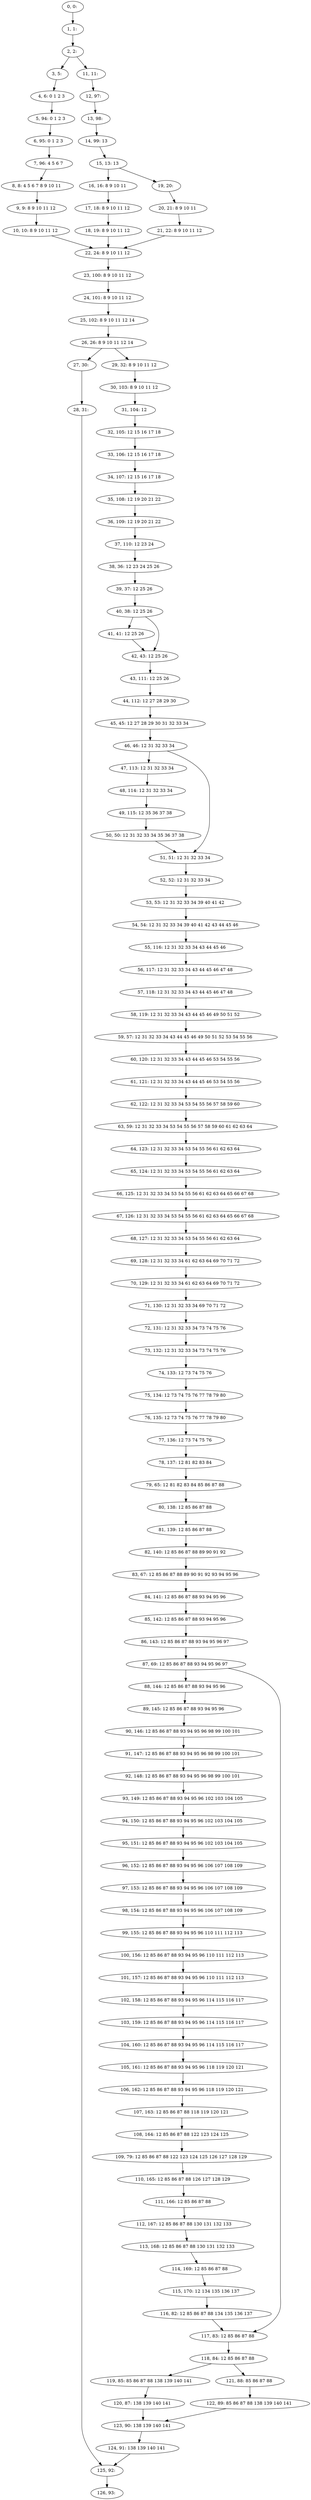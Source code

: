 digraph G {
0[label="0, 0: "];
1[label="1, 1: "];
2[label="2, 2: "];
3[label="3, 5: "];
4[label="4, 6: 0 1 2 3 "];
5[label="5, 94: 0 1 2 3 "];
6[label="6, 95: 0 1 2 3 "];
7[label="7, 96: 4 5 6 7 "];
8[label="8, 8: 4 5 6 7 8 9 10 11 "];
9[label="9, 9: 8 9 10 11 12 "];
10[label="10, 10: 8 9 10 11 12 "];
11[label="11, 11: "];
12[label="12, 97: "];
13[label="13, 98: "];
14[label="14, 99: 13 "];
15[label="15, 13: 13 "];
16[label="16, 16: 8 9 10 11 "];
17[label="17, 18: 8 9 10 11 12 "];
18[label="18, 19: 8 9 10 11 12 "];
19[label="19, 20: "];
20[label="20, 21: 8 9 10 11 "];
21[label="21, 22: 8 9 10 11 12 "];
22[label="22, 24: 8 9 10 11 12 "];
23[label="23, 100: 8 9 10 11 12 "];
24[label="24, 101: 8 9 10 11 12 "];
25[label="25, 102: 8 9 10 11 12 14 "];
26[label="26, 26: 8 9 10 11 12 14 "];
27[label="27, 30: "];
28[label="28, 31: "];
29[label="29, 32: 8 9 10 11 12 "];
30[label="30, 103: 8 9 10 11 12 "];
31[label="31, 104: 12 "];
32[label="32, 105: 12 15 16 17 18 "];
33[label="33, 106: 12 15 16 17 18 "];
34[label="34, 107: 12 15 16 17 18 "];
35[label="35, 108: 12 19 20 21 22 "];
36[label="36, 109: 12 19 20 21 22 "];
37[label="37, 110: 12 23 24 "];
38[label="38, 36: 12 23 24 25 26 "];
39[label="39, 37: 12 25 26 "];
40[label="40, 38: 12 25 26 "];
41[label="41, 41: 12 25 26 "];
42[label="42, 43: 12 25 26 "];
43[label="43, 111: 12 25 26 "];
44[label="44, 112: 12 27 28 29 30 "];
45[label="45, 45: 12 27 28 29 30 31 32 33 34 "];
46[label="46, 46: 12 31 32 33 34 "];
47[label="47, 113: 12 31 32 33 34 "];
48[label="48, 114: 12 31 32 33 34 "];
49[label="49, 115: 12 35 36 37 38 "];
50[label="50, 50: 12 31 32 33 34 35 36 37 38 "];
51[label="51, 51: 12 31 32 33 34 "];
52[label="52, 52: 12 31 32 33 34 "];
53[label="53, 53: 12 31 32 33 34 39 40 41 42 "];
54[label="54, 54: 12 31 32 33 34 39 40 41 42 43 44 45 46 "];
55[label="55, 116: 12 31 32 33 34 43 44 45 46 "];
56[label="56, 117: 12 31 32 33 34 43 44 45 46 47 48 "];
57[label="57, 118: 12 31 32 33 34 43 44 45 46 47 48 "];
58[label="58, 119: 12 31 32 33 34 43 44 45 46 49 50 51 52 "];
59[label="59, 57: 12 31 32 33 34 43 44 45 46 49 50 51 52 53 54 55 56 "];
60[label="60, 120: 12 31 32 33 34 43 44 45 46 53 54 55 56 "];
61[label="61, 121: 12 31 32 33 34 43 44 45 46 53 54 55 56 "];
62[label="62, 122: 12 31 32 33 34 53 54 55 56 57 58 59 60 "];
63[label="63, 59: 12 31 32 33 34 53 54 55 56 57 58 59 60 61 62 63 64 "];
64[label="64, 123: 12 31 32 33 34 53 54 55 56 61 62 63 64 "];
65[label="65, 124: 12 31 32 33 34 53 54 55 56 61 62 63 64 "];
66[label="66, 125: 12 31 32 33 34 53 54 55 56 61 62 63 64 65 66 67 68 "];
67[label="67, 126: 12 31 32 33 34 53 54 55 56 61 62 63 64 65 66 67 68 "];
68[label="68, 127: 12 31 32 33 34 53 54 55 56 61 62 63 64 "];
69[label="69, 128: 12 31 32 33 34 61 62 63 64 69 70 71 72 "];
70[label="70, 129: 12 31 32 33 34 61 62 63 64 69 70 71 72 "];
71[label="71, 130: 12 31 32 33 34 69 70 71 72 "];
72[label="72, 131: 12 31 32 33 34 73 74 75 76 "];
73[label="73, 132: 12 31 32 33 34 73 74 75 76 "];
74[label="74, 133: 12 73 74 75 76 "];
75[label="75, 134: 12 73 74 75 76 77 78 79 80 "];
76[label="76, 135: 12 73 74 75 76 77 78 79 80 "];
77[label="77, 136: 12 73 74 75 76 "];
78[label="78, 137: 12 81 82 83 84 "];
79[label="79, 65: 12 81 82 83 84 85 86 87 88 "];
80[label="80, 138: 12 85 86 87 88 "];
81[label="81, 139: 12 85 86 87 88 "];
82[label="82, 140: 12 85 86 87 88 89 90 91 92 "];
83[label="83, 67: 12 85 86 87 88 89 90 91 92 93 94 95 96 "];
84[label="84, 141: 12 85 86 87 88 93 94 95 96 "];
85[label="85, 142: 12 85 86 87 88 93 94 95 96 "];
86[label="86, 143: 12 85 86 87 88 93 94 95 96 97 "];
87[label="87, 69: 12 85 86 87 88 93 94 95 96 97 "];
88[label="88, 144: 12 85 86 87 88 93 94 95 96 "];
89[label="89, 145: 12 85 86 87 88 93 94 95 96 "];
90[label="90, 146: 12 85 86 87 88 93 94 95 96 98 99 100 101 "];
91[label="91, 147: 12 85 86 87 88 93 94 95 96 98 99 100 101 "];
92[label="92, 148: 12 85 86 87 88 93 94 95 96 98 99 100 101 "];
93[label="93, 149: 12 85 86 87 88 93 94 95 96 102 103 104 105 "];
94[label="94, 150: 12 85 86 87 88 93 94 95 96 102 103 104 105 "];
95[label="95, 151: 12 85 86 87 88 93 94 95 96 102 103 104 105 "];
96[label="96, 152: 12 85 86 87 88 93 94 95 96 106 107 108 109 "];
97[label="97, 153: 12 85 86 87 88 93 94 95 96 106 107 108 109 "];
98[label="98, 154: 12 85 86 87 88 93 94 95 96 106 107 108 109 "];
99[label="99, 155: 12 85 86 87 88 93 94 95 96 110 111 112 113 "];
100[label="100, 156: 12 85 86 87 88 93 94 95 96 110 111 112 113 "];
101[label="101, 157: 12 85 86 87 88 93 94 95 96 110 111 112 113 "];
102[label="102, 158: 12 85 86 87 88 93 94 95 96 114 115 116 117 "];
103[label="103, 159: 12 85 86 87 88 93 94 95 96 114 115 116 117 "];
104[label="104, 160: 12 85 86 87 88 93 94 95 96 114 115 116 117 "];
105[label="105, 161: 12 85 86 87 88 93 94 95 96 118 119 120 121 "];
106[label="106, 162: 12 85 86 87 88 93 94 95 96 118 119 120 121 "];
107[label="107, 163: 12 85 86 87 88 118 119 120 121 "];
108[label="108, 164: 12 85 86 87 88 122 123 124 125 "];
109[label="109, 79: 12 85 86 87 88 122 123 124 125 126 127 128 129 "];
110[label="110, 165: 12 85 86 87 88 126 127 128 129 "];
111[label="111, 166: 12 85 86 87 88 "];
112[label="112, 167: 12 85 86 87 88 130 131 132 133 "];
113[label="113, 168: 12 85 86 87 88 130 131 132 133 "];
114[label="114, 169: 12 85 86 87 88 "];
115[label="115, 170: 12 134 135 136 137 "];
116[label="116, 82: 12 85 86 87 88 134 135 136 137 "];
117[label="117, 83: 12 85 86 87 88 "];
118[label="118, 84: 12 85 86 87 88 "];
119[label="119, 85: 85 86 87 88 138 139 140 141 "];
120[label="120, 87: 138 139 140 141 "];
121[label="121, 88: 85 86 87 88 "];
122[label="122, 89: 85 86 87 88 138 139 140 141 "];
123[label="123, 90: 138 139 140 141 "];
124[label="124, 91: 138 139 140 141 "];
125[label="125, 92: "];
126[label="126, 93: "];
0->1 ;
1->2 ;
2->3 ;
2->11 ;
3->4 ;
4->5 ;
5->6 ;
6->7 ;
7->8 ;
8->9 ;
9->10 ;
10->22 ;
11->12 ;
12->13 ;
13->14 ;
14->15 ;
15->16 ;
15->19 ;
16->17 ;
17->18 ;
18->22 ;
19->20 ;
20->21 ;
21->22 ;
22->23 ;
23->24 ;
24->25 ;
25->26 ;
26->27 ;
26->29 ;
27->28 ;
28->125 ;
29->30 ;
30->31 ;
31->32 ;
32->33 ;
33->34 ;
34->35 ;
35->36 ;
36->37 ;
37->38 ;
38->39 ;
39->40 ;
40->41 ;
40->42 ;
41->42 ;
42->43 ;
43->44 ;
44->45 ;
45->46 ;
46->47 ;
46->51 ;
47->48 ;
48->49 ;
49->50 ;
50->51 ;
51->52 ;
52->53 ;
53->54 ;
54->55 ;
55->56 ;
56->57 ;
57->58 ;
58->59 ;
59->60 ;
60->61 ;
61->62 ;
62->63 ;
63->64 ;
64->65 ;
65->66 ;
66->67 ;
67->68 ;
68->69 ;
69->70 ;
70->71 ;
71->72 ;
72->73 ;
73->74 ;
74->75 ;
75->76 ;
76->77 ;
77->78 ;
78->79 ;
79->80 ;
80->81 ;
81->82 ;
82->83 ;
83->84 ;
84->85 ;
85->86 ;
86->87 ;
87->88 ;
87->117 ;
88->89 ;
89->90 ;
90->91 ;
91->92 ;
92->93 ;
93->94 ;
94->95 ;
95->96 ;
96->97 ;
97->98 ;
98->99 ;
99->100 ;
100->101 ;
101->102 ;
102->103 ;
103->104 ;
104->105 ;
105->106 ;
106->107 ;
107->108 ;
108->109 ;
109->110 ;
110->111 ;
111->112 ;
112->113 ;
113->114 ;
114->115 ;
115->116 ;
116->117 ;
117->118 ;
118->119 ;
118->121 ;
119->120 ;
120->123 ;
121->122 ;
122->123 ;
123->124 ;
124->125 ;
125->126 ;
}

